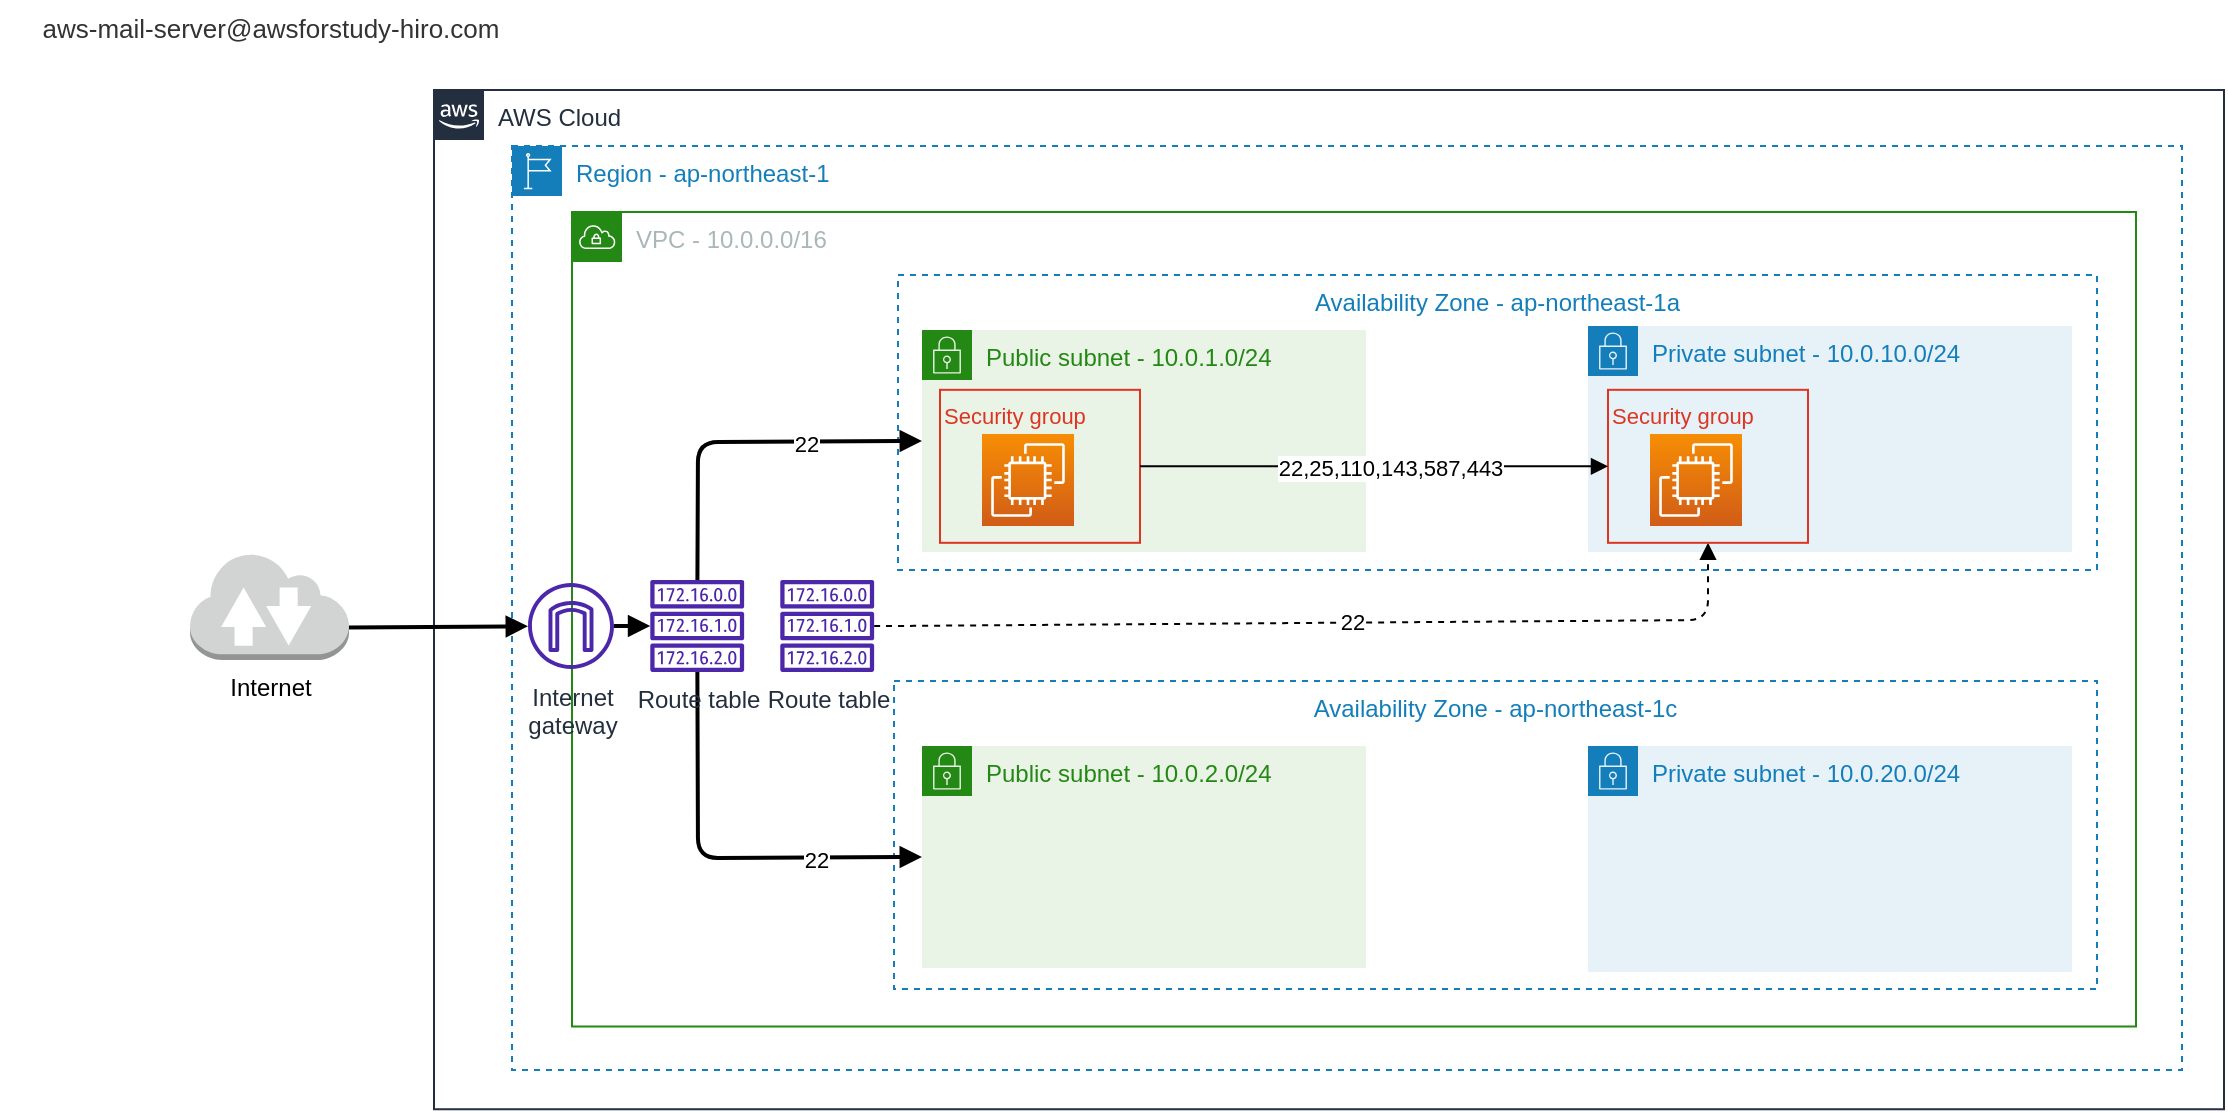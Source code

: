 <mxfile>
    <diagram id="4Ej2GPamKhuRNfQTGh9E" name="ページ1">
        <mxGraphModel dx="733" dy="481" grid="0" gridSize="10" guides="1" tooltips="1" connect="1" arrows="1" fold="1" page="1" pageScale="1" pageWidth="1169" pageHeight="827" background="#ffffff" math="0" shadow="0">
            <root>
                <mxCell id="0"/>
                <mxCell id="1" parent="0"/>
                <mxCell id="5" value="AWS Cloud" style="points=[[0,0],[0.25,0],[0.5,0],[0.75,0],[1,0],[1,0.25],[1,0.5],[1,0.75],[1,1],[0.75,1],[0.5,1],[0.25,1],[0,1],[0,0.75],[0,0.5],[0,0.25]];outlineConnect=0;gradientColor=none;html=1;whiteSpace=wrap;fontSize=12;fontStyle=0;container=1;pointerEvents=0;collapsible=0;recursiveResize=0;shape=mxgraph.aws4.group;grIcon=mxgraph.aws4.group_aws_cloud_alt;strokeColor=#232F3E;fillColor=none;verticalAlign=top;align=left;spacingLeft=30;fontColor=#232F3E;dashed=0;" parent="1" vertex="1">
                    <mxGeometry x="238" y="137" width="895" height="509.66" as="geometry"/>
                </mxCell>
                <mxCell id="6" value="Region - ap-northeast-1" style="points=[[0,0],[0.25,0],[0.5,0],[0.75,0],[1,0],[1,0.25],[1,0.5],[1,0.75],[1,1],[0.75,1],[0.5,1],[0.25,1],[0,1],[0,0.75],[0,0.5],[0,0.25]];outlineConnect=0;gradientColor=none;html=1;whiteSpace=wrap;fontSize=12;fontStyle=0;container=1;pointerEvents=0;collapsible=0;recursiveResize=0;shape=mxgraph.aws4.group;grIcon=mxgraph.aws4.group_region;strokeColor=#147EBA;fillColor=none;verticalAlign=top;align=left;spacingLeft=30;fontColor=#147EBA;dashed=1;" parent="5" vertex="1">
                    <mxGeometry x="39" y="28" width="835" height="462" as="geometry"/>
                </mxCell>
                <mxCell id="7" value="VPC - 10.0.0.0/16" style="points=[[0,0],[0.25,0],[0.5,0],[0.75,0],[1,0],[1,0.25],[1,0.5],[1,0.75],[1,1],[0.75,1],[0.5,1],[0.25,1],[0,1],[0,0.75],[0,0.5],[0,0.25]];outlineConnect=0;gradientColor=none;html=1;whiteSpace=wrap;fontSize=12;fontStyle=0;container=1;pointerEvents=0;collapsible=0;recursiveResize=0;shape=mxgraph.aws4.group;grIcon=mxgraph.aws4.group_vpc;strokeColor=#248814;fillColor=none;verticalAlign=top;align=left;spacingLeft=30;fontColor=#AAB7B8;dashed=0;" parent="6" vertex="1">
                    <mxGeometry x="30" y="33" width="782" height="407.31" as="geometry"/>
                </mxCell>
                <mxCell id="8" value="Availability Zone - ap-northeast-1a" style="fillColor=none;strokeColor=#147EBA;dashed=1;verticalAlign=top;fontStyle=0;fontColor=#147EBA;" parent="7" vertex="1">
                    <mxGeometry x="163" y="31.5" width="599.5" height="147.5" as="geometry"/>
                </mxCell>
                <mxCell id="9" value="Availability Zone - ap-northeast-1c" style="fillColor=none;strokeColor=#147EBA;dashed=1;verticalAlign=top;fontStyle=0;fontColor=#147EBA;" parent="7" vertex="1">
                    <mxGeometry x="161" y="234.5" width="601.5" height="154" as="geometry"/>
                </mxCell>
                <mxCell id="10" value="Public subnet - 10.0.1.0/24" style="points=[[0,0],[0.25,0],[0.5,0],[0.75,0],[1,0],[1,0.25],[1,0.5],[1,0.75],[1,1],[0.75,1],[0.5,1],[0.25,1],[0,1],[0,0.75],[0,0.5],[0,0.25]];outlineConnect=0;gradientColor=none;html=1;whiteSpace=wrap;fontSize=12;fontStyle=0;container=1;pointerEvents=0;collapsible=0;recursiveResize=0;shape=mxgraph.aws4.group;grIcon=mxgraph.aws4.group_security_group;grStroke=0;strokeColor=#248814;fillColor=#E9F3E6;verticalAlign=top;align=left;spacingLeft=30;fontColor=#248814;dashed=0;" parent="7" vertex="1">
                    <mxGeometry x="175" y="59" width="222" height="111" as="geometry"/>
                </mxCell>
                <mxCell id="33" value="&lt;font style=&quot;font-size: 11px;&quot;&gt;Security group&lt;/font&gt;" style="fillColor=none;strokeColor=#DD3522;verticalAlign=top;fontStyle=0;fontColor=#DD3522;shadow=0;fontSize=11;html=1;align=left;resizable=1;rotatable=1;cloneable=1;deletable=1;treeFolding=0;treeMoving=0;pointerEvents=1;fixedWidth=0;strokeOpacity=100;imageHeight=24;imageVerticalAlign=middle;labelPosition=center;verticalLabelPosition=middle;textDirection=ltr;horizontal=1;" parent="10" vertex="1">
                    <mxGeometry x="9" y="29.91" width="100" height="76.5" as="geometry"/>
                </mxCell>
                <mxCell id="32" value="" style="sketch=0;points=[[0,0,0],[0.25,0,0],[0.5,0,0],[0.75,0,0],[1,0,0],[0,1,0],[0.25,1,0],[0.5,1,0],[0.75,1,0],[1,1,0],[0,0.25,0],[0,0.5,0],[0,0.75,0],[1,0.25,0],[1,0.5,0],[1,0.75,0]];outlineConnect=0;fontColor=#232F3E;gradientColor=#F78E04;gradientDirection=north;fillColor=#D05C17;strokeColor=#ffffff;dashed=0;verticalLabelPosition=bottom;verticalAlign=top;align=center;html=1;fontSize=12;fontStyle=0;aspect=fixed;shape=mxgraph.aws4.resourceIcon;resIcon=mxgraph.aws4.ec2;shadow=0;" parent="10" vertex="1">
                    <mxGeometry x="30" y="52" width="46" height="46" as="geometry"/>
                </mxCell>
                <mxCell id="11" value="Private subnet - 10.0.10.0/24" style="points=[[0,0],[0.25,0],[0.5,0],[0.75,0],[1,0],[1,0.25],[1,0.5],[1,0.75],[1,1],[0.75,1],[0.5,1],[0.25,1],[0,1],[0,0.75],[0,0.5],[0,0.25]];outlineConnect=0;gradientColor=none;html=1;whiteSpace=wrap;fontSize=12;fontStyle=0;container=1;pointerEvents=0;collapsible=0;recursiveResize=0;shape=mxgraph.aws4.group;grIcon=mxgraph.aws4.group_security_group;grStroke=0;strokeColor=#147EBA;fillColor=#E6F2F8;verticalAlign=top;align=left;spacingLeft=30;fontColor=#147EBA;dashed=0;" parent="7" vertex="1">
                    <mxGeometry x="508" y="57" width="242" height="113" as="geometry"/>
                </mxCell>
                <mxCell id="12" value="Private subnet - 10.0.20.0/24" style="points=[[0,0],[0.25,0],[0.5,0],[0.75,0],[1,0],[1,0.25],[1,0.5],[1,0.75],[1,1],[0.75,1],[0.5,1],[0.25,1],[0,1],[0,0.75],[0,0.5],[0,0.25]];outlineConnect=0;gradientColor=none;html=1;whiteSpace=wrap;fontSize=12;fontStyle=0;container=1;pointerEvents=0;collapsible=0;recursiveResize=0;shape=mxgraph.aws4.group;grIcon=mxgraph.aws4.group_security_group;grStroke=0;strokeColor=#147EBA;fillColor=#E6F2F8;verticalAlign=top;align=left;spacingLeft=30;fontColor=#147EBA;dashed=0;" parent="7" vertex="1">
                    <mxGeometry x="508" y="267" width="242" height="113" as="geometry"/>
                </mxCell>
                <mxCell id="29" style="edgeStyle=none;jumpSize=16;html=1;strokeColor=#000000;strokeWidth=2;endArrow=block;endFill=1;entryX=0;entryY=0.5;entryDx=0;entryDy=0;" parent="7" source="20" target="13" edge="1">
                    <mxGeometry relative="1" as="geometry">
                        <Array as="points">
                            <mxPoint x="63" y="323"/>
                        </Array>
                    </mxGeometry>
                </mxCell>
                <mxCell id="42" value="22" style="edgeLabel;html=1;align=center;verticalAlign=middle;resizable=0;points=[];" parent="29" vertex="1" connectable="0">
                    <mxGeometry x="0.485" y="-1" relative="1" as="geometry">
                        <mxPoint as="offset"/>
                    </mxGeometry>
                </mxCell>
                <mxCell id="13" value="Public subnet - 10.0.2.0/24" style="points=[[0,0],[0.25,0],[0.5,0],[0.75,0],[1,0],[1,0.25],[1,0.5],[1,0.75],[1,1],[0.75,1],[0.5,1],[0.25,1],[0,1],[0,0.75],[0,0.5],[0,0.25]];outlineConnect=0;gradientColor=none;html=1;whiteSpace=wrap;fontSize=12;fontStyle=0;container=1;pointerEvents=0;collapsible=0;recursiveResize=0;shape=mxgraph.aws4.group;grIcon=mxgraph.aws4.group_security_group;grStroke=0;strokeColor=#248814;fillColor=#E9F3E6;verticalAlign=top;align=left;spacingLeft=30;fontColor=#248814;dashed=0;" parent="7" vertex="1">
                    <mxGeometry x="175" y="267" width="222" height="111" as="geometry"/>
                </mxCell>
                <mxCell id="17" value="Internet&lt;br&gt;gateway" style="sketch=0;outlineConnect=0;fontColor=#232F3E;gradientColor=none;fillColor=#4D27AA;strokeColor=none;dashed=0;verticalLabelPosition=bottom;verticalAlign=top;align=center;html=1;fontSize=12;fontStyle=0;aspect=fixed;pointerEvents=1;shape=mxgraph.aws4.internet_gateway;" parent="7" vertex="1">
                    <mxGeometry x="-22" y="185.5" width="43" height="43" as="geometry"/>
                </mxCell>
                <mxCell id="23" style="edgeStyle=none;jumpSize=16;html=1;strokeColor=#000000;strokeWidth=2;endArrow=block;endFill=1;" parent="7" source="17" target="20" edge="1">
                    <mxGeometry relative="1" as="geometry"/>
                </mxCell>
                <mxCell id="43" style="edgeStyle=none;html=1;entryX=0.5;entryY=1;entryDx=0;entryDy=0;strokeColor=#000000;dashed=1;endArrow=block;endFill=1;" edge="1" parent="7" source="48" target="36">
                    <mxGeometry relative="1" as="geometry">
                        <Array as="points">
                            <mxPoint x="161" y="207"/>
                            <mxPoint x="568" y="204"/>
                        </Array>
                    </mxGeometry>
                </mxCell>
                <mxCell id="44" value="22" style="edgeLabel;html=1;align=center;verticalAlign=middle;resizable=0;points=[];" vertex="1" connectable="0" parent="43">
                    <mxGeometry x="0.049" y="1" relative="1" as="geometry">
                        <mxPoint as="offset"/>
                    </mxGeometry>
                </mxCell>
                <mxCell id="20" value="Route table" style="sketch=0;outlineConnect=0;fontColor=#232F3E;gradientColor=none;fillColor=#4D27AA;strokeColor=none;dashed=0;verticalLabelPosition=bottom;verticalAlign=top;align=center;fontSize=12;fontStyle=0;aspect=fixed;pointerEvents=1;shape=mxgraph.aws4.route_table;html=1;" parent="7" vertex="1">
                    <mxGeometry x="39" y="184" width="47.21" height="46" as="geometry"/>
                </mxCell>
                <mxCell id="27" style="edgeStyle=none;jumpSize=16;html=1;exitX=0;exitY=0.5;exitDx=0;exitDy=0;strokeColor=#000000;strokeWidth=2;endArrow=none;endFill=0;startArrow=block;startFill=1;" parent="7" source="10" target="20" edge="1">
                    <mxGeometry relative="1" as="geometry">
                        <mxPoint x="482" y="312.5" as="sourcePoint"/>
                        <mxPoint x="431.25" y="378.65" as="targetPoint"/>
                        <Array as="points">
                            <mxPoint x="63" y="115"/>
                        </Array>
                    </mxGeometry>
                </mxCell>
                <mxCell id="41" value="22" style="edgeLabel;html=1;align=center;verticalAlign=middle;resizable=0;points=[];" parent="27" vertex="1" connectable="0">
                    <mxGeometry x="-0.353" y="1" relative="1" as="geometry">
                        <mxPoint as="offset"/>
                    </mxGeometry>
                </mxCell>
                <mxCell id="36" value="&lt;font style=&quot;font-size: 11px;&quot;&gt;Security group&lt;/font&gt;" style="fillColor=none;strokeColor=#DD3522;verticalAlign=top;fontStyle=0;fontColor=#DD3522;shadow=0;fontSize=11;html=1;align=left;resizable=1;rotatable=1;cloneable=1;deletable=1;treeFolding=0;treeMoving=0;pointerEvents=1;fixedWidth=0;strokeOpacity=100;imageHeight=24;imageVerticalAlign=middle;labelPosition=center;verticalLabelPosition=middle;textDirection=ltr;horizontal=1;" parent="7" vertex="1">
                    <mxGeometry x="518" y="88.91" width="100" height="76.5" as="geometry"/>
                </mxCell>
                <mxCell id="37" value="" style="sketch=0;points=[[0,0,0],[0.25,0,0],[0.5,0,0],[0.75,0,0],[1,0,0],[0,1,0],[0.25,1,0],[0.5,1,0],[0.75,1,0],[1,1,0],[0,0.25,0],[0,0.5,0],[0,0.75,0],[1,0.25,0],[1,0.5,0],[1,0.75,0]];outlineConnect=0;fontColor=#232F3E;gradientColor=#F78E04;gradientDirection=north;fillColor=#D05C17;strokeColor=#ffffff;dashed=0;verticalLabelPosition=bottom;verticalAlign=top;align=center;html=1;fontSize=12;fontStyle=0;aspect=fixed;shape=mxgraph.aws4.resourceIcon;resIcon=mxgraph.aws4.ec2;shadow=0;" parent="7" vertex="1">
                    <mxGeometry x="539" y="111.0" width="46" height="46" as="geometry"/>
                </mxCell>
                <mxCell id="39" style="edgeStyle=none;html=1;strokeColor=#000000;endArrow=block;endFill=1;" parent="7" source="33" target="36" edge="1">
                    <mxGeometry relative="1" as="geometry"/>
                </mxCell>
                <mxCell id="40" value="22,25,110,143,587,443" style="edgeLabel;html=1;align=center;verticalAlign=middle;resizable=0;points=[];" parent="39" vertex="1" connectable="0">
                    <mxGeometry x="0.066" y="-1" relative="1" as="geometry">
                        <mxPoint as="offset"/>
                    </mxGeometry>
                </mxCell>
                <mxCell id="48" value="Route table" style="sketch=0;outlineConnect=0;fontColor=#232F3E;gradientColor=none;fillColor=#4D27AA;strokeColor=none;dashed=0;verticalLabelPosition=bottom;verticalAlign=top;align=center;fontSize=12;fontStyle=0;aspect=fixed;pointerEvents=1;shape=mxgraph.aws4.route_table;html=1;" vertex="1" parent="7">
                    <mxGeometry x="104" y="184" width="47.21" height="46" as="geometry"/>
                </mxCell>
                <mxCell id="14" value="&lt;font color=&quot;#000000&quot;&gt;Internet&lt;/font&gt;" style="outlineConnect=0;dashed=0;verticalLabelPosition=bottom;verticalAlign=top;align=center;html=1;shape=mxgraph.aws3.internet_2;fillColor=#D2D3D3;gradientColor=none;fontFamily=Helvetica;fontSize=12;fontColor=default;strokeColor=default;" parent="1" vertex="1">
                    <mxGeometry x="116" y="368" width="79.5" height="54" as="geometry"/>
                </mxCell>
                <mxCell id="19" style="edgeStyle=none;html=1;strokeColor=#000000;jumpSize=15;strokeWidth=2;endArrow=block;endFill=1;exitX=1;exitY=0.7;exitDx=0;exitDy=0;exitPerimeter=0;" parent="1" source="14" target="17" edge="1">
                    <mxGeometry relative="1" as="geometry"/>
                </mxCell>
                <mxCell id="52" value="&lt;span style=&quot;color: rgb(51, 51, 51); font-family: &amp;quot;Hiragino Kaku Gothic ProN&amp;quot;, &amp;quot;ヒラギノ角ゴ ProN W3&amp;quot;, メイリオ, Meiryo, sans-serif; font-size: 13px; text-align: start;&quot;&gt;aws-mail-server@awsforstudy-hiro.com&lt;/span&gt;" style="text;html=1;align=center;verticalAlign=middle;resizable=0;points=[];autosize=1;strokeColor=none;fillColor=none;" vertex="1" parent="1">
                    <mxGeometry x="21.25" y="92" width="269" height="28" as="geometry"/>
                </mxCell>
            </root>
        </mxGraphModel>
    </diagram>
</mxfile>